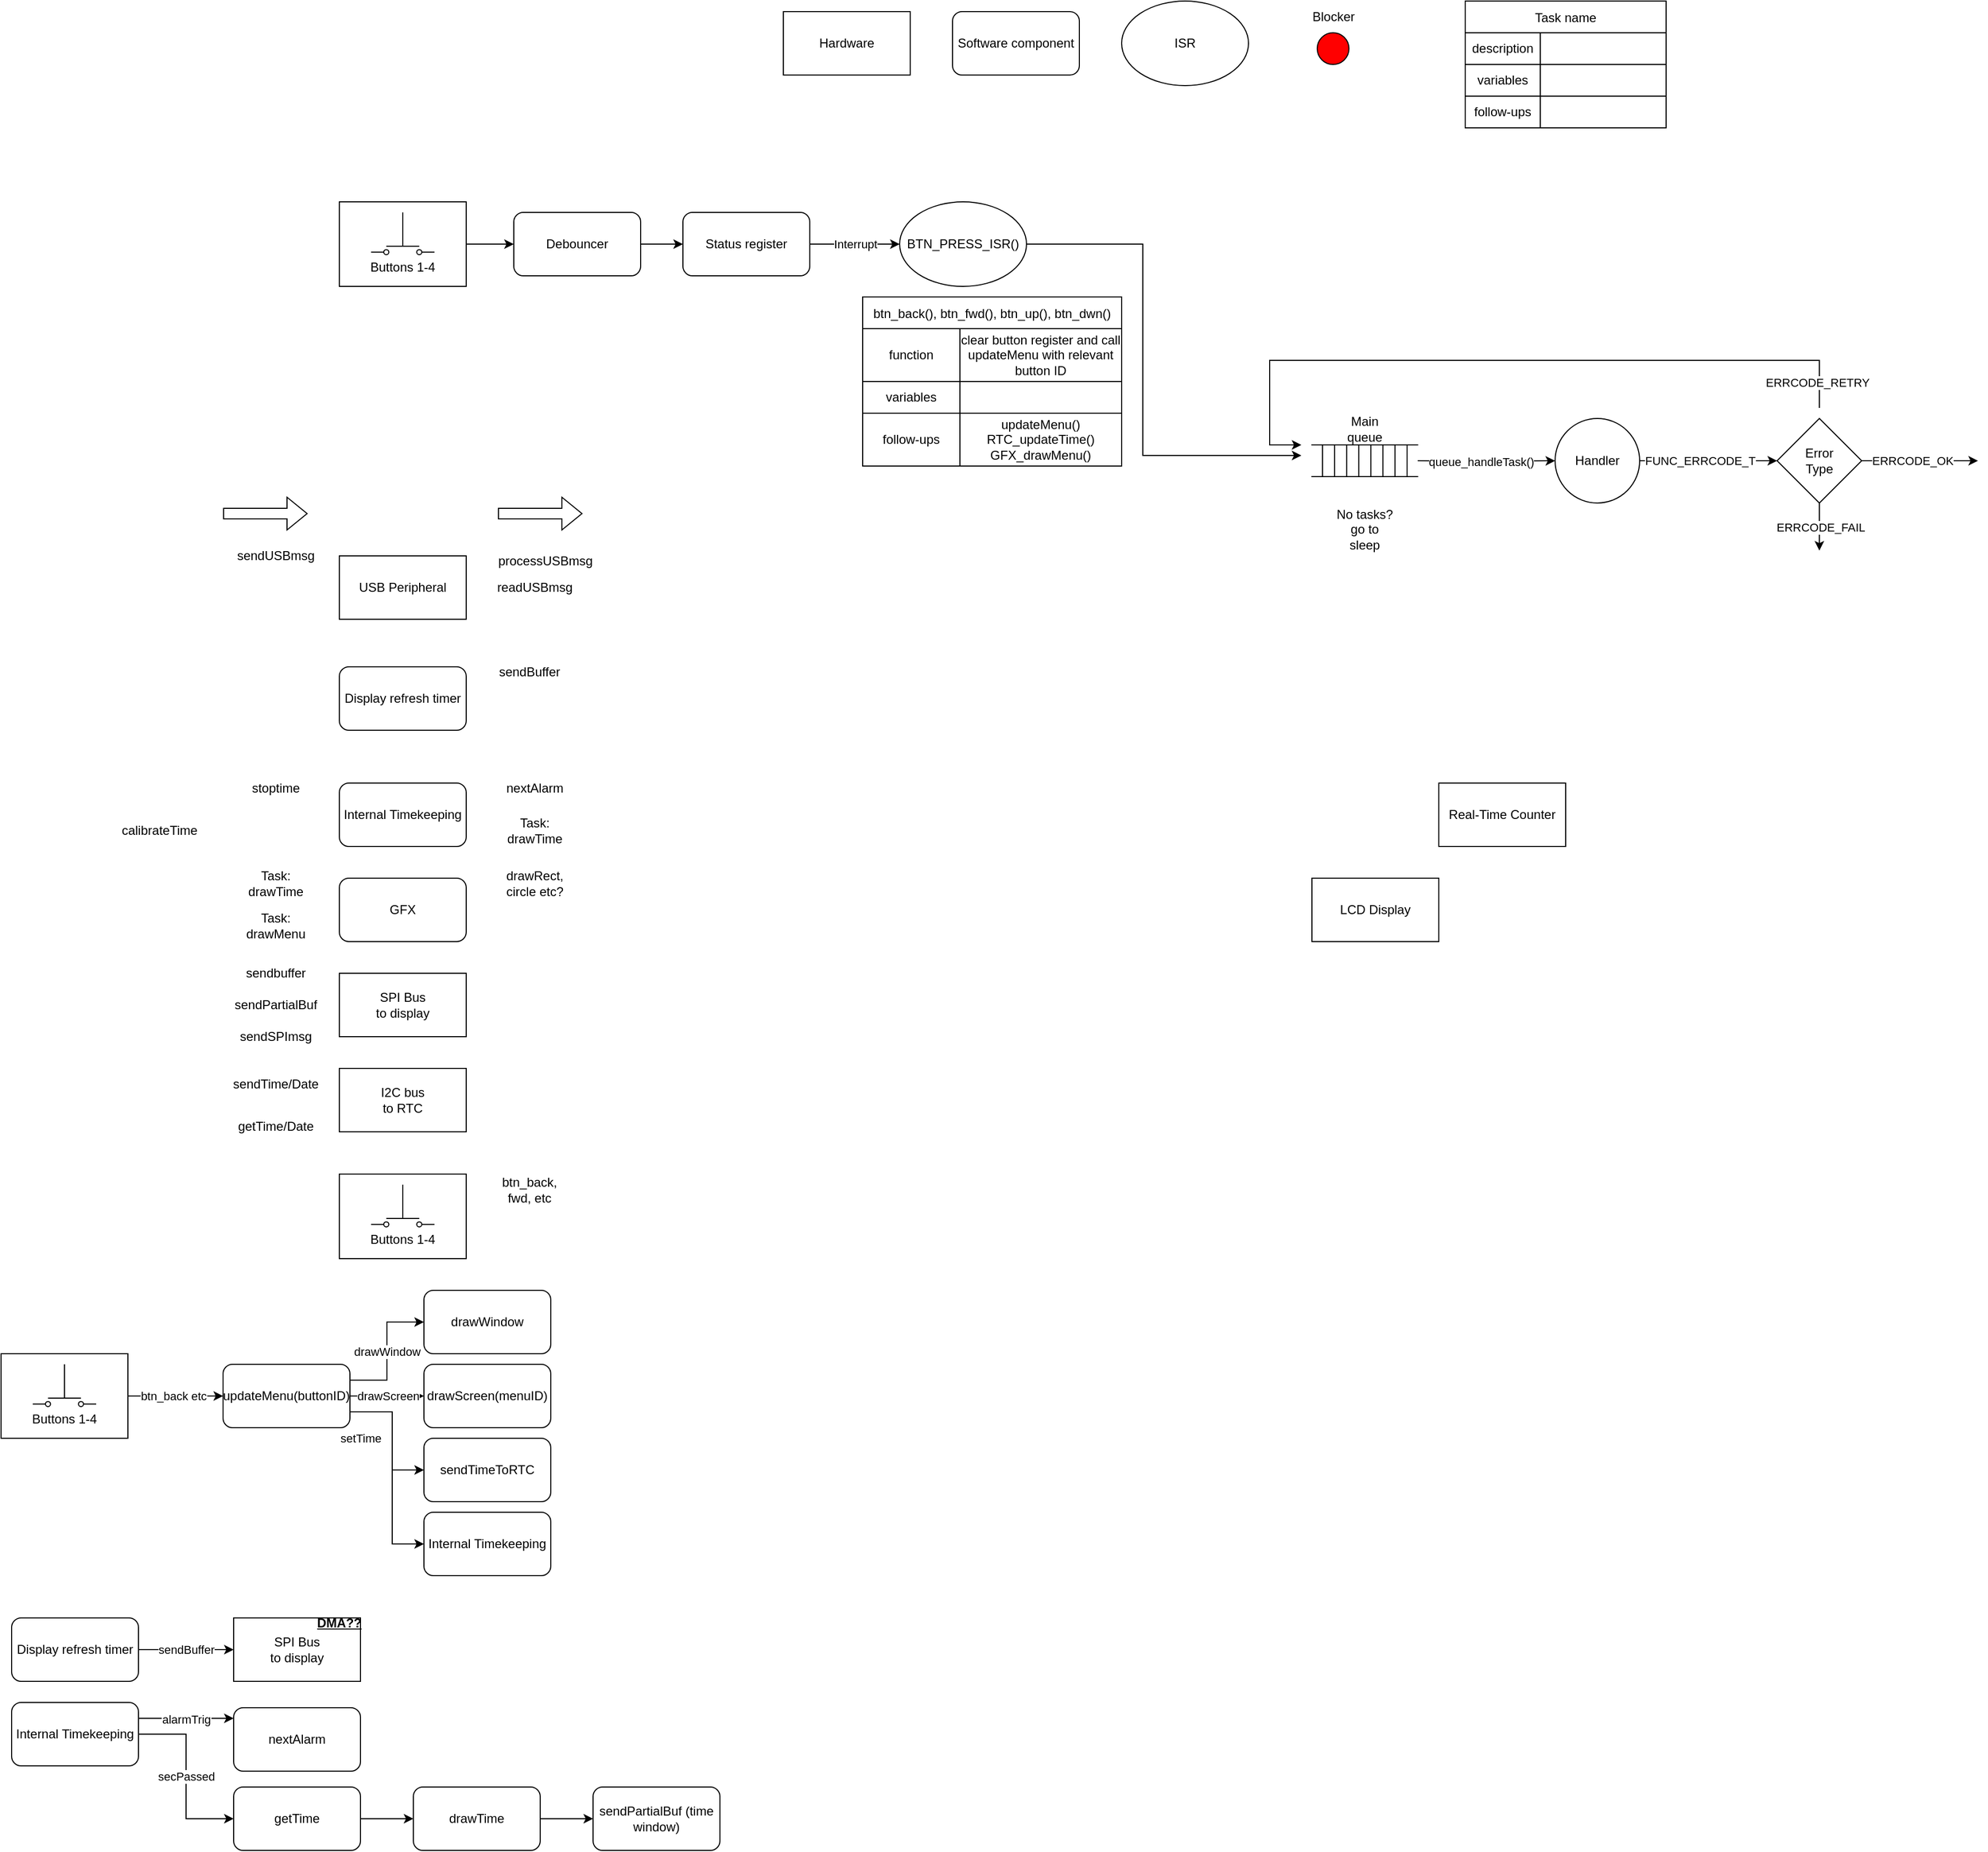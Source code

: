<mxfile version="25.0.1">
  <diagram name="Page-1" id="yXjZseIFy3GrqtzRDyff">
    <mxGraphModel dx="2988" dy="580" grid="1" gridSize="10" guides="1" tooltips="1" connect="1" arrows="1" fold="1" page="1" pageScale="1" pageWidth="850" pageHeight="1100" math="0" shadow="0">
      <root>
        <mxCell id="0" />
        <mxCell id="1" parent="0" />
        <mxCell id="sg5_zOkP_4tyOm10X3Ru-2" value="ISR" style="ellipse;whiteSpace=wrap;html=1;" parent="1" vertex="1">
          <mxGeometry x="100" y="10" width="120" height="80" as="geometry" />
        </mxCell>
        <mxCell id="sg5_zOkP_4tyOm10X3Ru-40" style="edgeStyle=orthogonalEdgeStyle;rounded=0;orthogonalLoop=1;jettySize=auto;html=1;" parent="1" source="sg5_zOkP_4tyOm10X3Ru-4" edge="1">
          <mxGeometry relative="1" as="geometry">
            <mxPoint x="720" y="445" as="targetPoint" />
          </mxGeometry>
        </mxCell>
        <mxCell id="sg5_zOkP_4tyOm10X3Ru-42" value="FUNC_ERRCODE_T" style="edgeLabel;html=1;align=center;verticalAlign=middle;resizable=0;points=[];" parent="sg5_zOkP_4tyOm10X3Ru-40" vertex="1" connectable="0">
          <mxGeometry x="-0.128" relative="1" as="geometry">
            <mxPoint as="offset" />
          </mxGeometry>
        </mxCell>
        <mxCell id="sg5_zOkP_4tyOm10X3Ru-4" value="Handler" style="ellipse;whiteSpace=wrap;html=1;aspect=fixed;" parent="1" vertex="1">
          <mxGeometry x="510" y="405" width="80" height="80" as="geometry" />
        </mxCell>
        <mxCell id="sg5_zOkP_4tyOm10X3Ru-14" value="" style="group" parent="1" vertex="1" connectable="0">
          <mxGeometry x="280" y="400" width="100" height="60" as="geometry" />
        </mxCell>
        <mxCell id="sg5_zOkP_4tyOm10X3Ru-10" value="Queue" style="group" parent="sg5_zOkP_4tyOm10X3Ru-14" vertex="1" connectable="0">
          <mxGeometry y="30" width="100" height="30" as="geometry" />
        </mxCell>
        <mxCell id="sg5_zOkP_4tyOm10X3Ru-7" value="" style="html=1;dashed=0;whiteSpace=wrap;shape=partialRectangle;right=0;left=0;" parent="sg5_zOkP_4tyOm10X3Ru-10" vertex="1">
          <mxGeometry width="100" height="30" as="geometry" />
        </mxCell>
        <mxCell id="sg5_zOkP_4tyOm10X3Ru-9" value="" style="verticalLabelPosition=bottom;shadow=0;dashed=0;align=center;html=1;verticalAlign=top;shape=mxgraph.electrical.transmission.8_line_bus;rotation=90;" parent="sg5_zOkP_4tyOm10X3Ru-10" vertex="1">
          <mxGeometry x="35" y="-25" width="30" height="80" as="geometry" />
        </mxCell>
        <mxCell id="sg5_zOkP_4tyOm10X3Ru-13" value="Main queue" style="text;html=1;align=center;verticalAlign=middle;whiteSpace=wrap;rounded=0;" parent="sg5_zOkP_4tyOm10X3Ru-14" vertex="1">
          <mxGeometry x="20" width="60" height="30" as="geometry" />
        </mxCell>
        <mxCell id="sg5_zOkP_4tyOm10X3Ru-31" value="" style="group" parent="1" vertex="1" connectable="0">
          <mxGeometry x="270" y="10" width="60" height="60" as="geometry" />
        </mxCell>
        <mxCell id="sg5_zOkP_4tyOm10X3Ru-21" value="Blocker" style="text;html=1;align=center;verticalAlign=middle;resizable=0;points=[];autosize=1;strokeColor=none;fillColor=none;" parent="sg5_zOkP_4tyOm10X3Ru-31" vertex="1">
          <mxGeometry width="60" height="30" as="geometry" />
        </mxCell>
        <mxCell id="sg5_zOkP_4tyOm10X3Ru-29" value="" style="group" parent="sg5_zOkP_4tyOm10X3Ru-31" vertex="1" connectable="0">
          <mxGeometry x="15" y="30" width="30.5" height="30" as="geometry" />
        </mxCell>
        <mxCell id="sg5_zOkP_4tyOm10X3Ru-26" value="" style="ellipse;whiteSpace=wrap;html=1;aspect=fixed;fillColor=#FF0000;" parent="sg5_zOkP_4tyOm10X3Ru-29" vertex="1">
          <mxGeometry width="30.0" height="30.0" as="geometry" />
        </mxCell>
        <mxCell id="sg5_zOkP_4tyOm10X3Ru-22" value="" style="shape=image;html=1;verticalAlign=top;verticalLabelPosition=bottom;labelBackgroundColor=#ffffff;imageAspect=0;aspect=fixed;image=https://cdn0.iconfinder.com/data/icons/phosphor-fill-vol-3/256/hourglass-low-fill-128.png" parent="sg5_zOkP_4tyOm10X3Ru-29" vertex="1">
          <mxGeometry x="2.543" y="2.501" width="26.084" height="26.084" as="geometry" />
        </mxCell>
        <mxCell id="sg5_zOkP_4tyOm10X3Ru-33" value="Hardware" style="rounded=0;whiteSpace=wrap;html=1;" parent="1" vertex="1">
          <mxGeometry x="-220" y="20" width="120" height="60" as="geometry" />
        </mxCell>
        <mxCell id="sg5_zOkP_4tyOm10X3Ru-34" style="edgeStyle=orthogonalEdgeStyle;rounded=0;orthogonalLoop=1;jettySize=auto;html=1;entryX=0;entryY=0.5;entryDx=0;entryDy=0;" parent="1" target="sg5_zOkP_4tyOm10X3Ru-4" edge="1">
          <mxGeometry relative="1" as="geometry">
            <mxPoint x="380" y="445" as="sourcePoint" />
          </mxGeometry>
        </mxCell>
        <mxCell id="sg5_zOkP_4tyOm10X3Ru-43" value="queue_handleTask()" style="edgeLabel;html=1;align=center;verticalAlign=middle;resizable=0;points=[];" parent="sg5_zOkP_4tyOm10X3Ru-34" vertex="1" connectable="0">
          <mxGeometry x="-0.217" y="3" relative="1" as="geometry">
            <mxPoint x="9" y="3" as="offset" />
          </mxGeometry>
        </mxCell>
        <mxCell id="sg5_zOkP_4tyOm10X3Ru-49" value="ERRCODE_FAIL" style="edgeStyle=orthogonalEdgeStyle;rounded=0;orthogonalLoop=1;jettySize=auto;html=1;" parent="1" source="sg5_zOkP_4tyOm10X3Ru-48" edge="1">
          <mxGeometry relative="1" as="geometry">
            <mxPoint x="760" y="530" as="targetPoint" />
          </mxGeometry>
        </mxCell>
        <mxCell id="sg5_zOkP_4tyOm10X3Ru-51" style="edgeStyle=orthogonalEdgeStyle;rounded=0;orthogonalLoop=1;jettySize=auto;html=1;" parent="1" source="sg5_zOkP_4tyOm10X3Ru-48" edge="1">
          <mxGeometry relative="1" as="geometry">
            <mxPoint x="910" y="445" as="targetPoint" />
          </mxGeometry>
        </mxCell>
        <mxCell id="sg5_zOkP_4tyOm10X3Ru-52" value="ERRCODE_OK" style="edgeLabel;html=1;align=center;verticalAlign=middle;resizable=0;points=[];" parent="sg5_zOkP_4tyOm10X3Ru-51" vertex="1" connectable="0">
          <mxGeometry x="-0.129" y="1" relative="1" as="geometry">
            <mxPoint y="1" as="offset" />
          </mxGeometry>
        </mxCell>
        <mxCell id="sg5_zOkP_4tyOm10X3Ru-54" style="edgeStyle=orthogonalEdgeStyle;rounded=0;orthogonalLoop=1;jettySize=auto;html=1;" parent="1" edge="1">
          <mxGeometry relative="1" as="geometry">
            <mxPoint x="270" y="430" as="targetPoint" />
            <mxPoint x="760" y="394.99" as="sourcePoint" />
            <Array as="points">
              <mxPoint x="760" y="350" />
              <mxPoint x="240" y="350" />
              <mxPoint x="240" y="430" />
            </Array>
          </mxGeometry>
        </mxCell>
        <mxCell id="sg5_zOkP_4tyOm10X3Ru-60" value="ERRCODE_RETRY" style="edgeLabel;html=1;align=center;verticalAlign=middle;resizable=0;points=[];" parent="sg5_zOkP_4tyOm10X3Ru-54" vertex="1" connectable="0">
          <mxGeometry x="-0.928" y="2" relative="1" as="geometry">
            <mxPoint as="offset" />
          </mxGeometry>
        </mxCell>
        <mxCell id="sg5_zOkP_4tyOm10X3Ru-48" value="&lt;div&gt;Error&lt;/div&gt;&lt;div&gt;Type&lt;br&gt;&lt;/div&gt;" style="rhombus;whiteSpace=wrap;html=1;" parent="1" vertex="1">
          <mxGeometry x="720" y="405" width="80" height="80" as="geometry" />
        </mxCell>
        <mxCell id="sg5_zOkP_4tyOm10X3Ru-53" value="" style="shape=image;html=1;verticalAlign=top;verticalLabelPosition=bottom;labelBackgroundColor=#ffffff;imageAspect=0;aspect=fixed;image=https://cdn0.iconfinder.com/data/icons/octicons/1024/trashcan-128.png;clipPath=inset(10.94% 13.28% 4.69% 18.75%);" parent="1" vertex="1">
          <mxGeometry x="743.89" y="530" width="32.22" height="40" as="geometry" />
        </mxCell>
        <mxCell id="sg5_zOkP_4tyOm10X3Ru-68" style="edgeStyle=orthogonalEdgeStyle;rounded=0;orthogonalLoop=1;jettySize=auto;html=1;entryX=0;entryY=0.5;entryDx=0;entryDy=0;" parent="1" source="sg5_zOkP_4tyOm10X3Ru-61" target="sg5_zOkP_4tyOm10X3Ru-64" edge="1">
          <mxGeometry relative="1" as="geometry" />
        </mxCell>
        <mxCell id="sg5_zOkP_4tyOm10X3Ru-61" value="Debouncer" style="rounded=1;whiteSpace=wrap;html=1;" parent="1" vertex="1">
          <mxGeometry x="-475" y="210" width="120" height="60" as="geometry" />
        </mxCell>
        <mxCell id="sg5_zOkP_4tyOm10X3Ru-70" style="edgeStyle=orthogonalEdgeStyle;rounded=0;orthogonalLoop=1;jettySize=auto;html=1;" parent="1" source="sg5_zOkP_4tyOm10X3Ru-63" edge="1">
          <mxGeometry relative="1" as="geometry">
            <mxPoint x="270" y="440" as="targetPoint" />
            <Array as="points">
              <mxPoint x="120" y="240" />
              <mxPoint x="120" y="440" />
            </Array>
          </mxGeometry>
        </mxCell>
        <mxCell id="sg5_zOkP_4tyOm10X3Ru-63" value="BTN_PRESS_ISR()" style="ellipse;whiteSpace=wrap;html=1;" parent="1" vertex="1">
          <mxGeometry x="-110" y="200" width="120" height="80" as="geometry" />
        </mxCell>
        <mxCell id="sg5_zOkP_4tyOm10X3Ru-69" value="Interrupt" style="edgeStyle=orthogonalEdgeStyle;rounded=0;orthogonalLoop=1;jettySize=auto;html=1;entryX=0;entryY=0.5;entryDx=0;entryDy=0;" parent="1" source="sg5_zOkP_4tyOm10X3Ru-64" target="sg5_zOkP_4tyOm10X3Ru-63" edge="1">
          <mxGeometry relative="1" as="geometry" />
        </mxCell>
        <mxCell id="sg5_zOkP_4tyOm10X3Ru-64" value="Status register" style="rounded=1;whiteSpace=wrap;html=1;" parent="1" vertex="1">
          <mxGeometry x="-315" y="210" width="120" height="60" as="geometry" />
        </mxCell>
        <mxCell id="sg5_zOkP_4tyOm10X3Ru-66" value="" style="group" parent="1" vertex="1" connectable="0">
          <mxGeometry x="-640" y="200" width="120" height="80" as="geometry" />
        </mxCell>
        <mxCell id="sg5_zOkP_4tyOm10X3Ru-62" value="&lt;div&gt;&lt;br&gt;&lt;/div&gt;&lt;div&gt;&lt;br&gt;&lt;/div&gt;&lt;div&gt;&lt;br&gt;&lt;/div&gt;&lt;div&gt;Buttons 1-4&lt;/div&gt;" style="rounded=0;whiteSpace=wrap;html=1;" parent="sg5_zOkP_4tyOm10X3Ru-66" vertex="1">
          <mxGeometry width="120" height="80" as="geometry" />
        </mxCell>
        <mxCell id="sg5_zOkP_4tyOm10X3Ru-65" value="" style="pointerEvents=1;verticalLabelPosition=bottom;shadow=0;dashed=0;align=center;html=1;verticalAlign=top;shape=mxgraph.electrical.electro-mechanical.pushbuttonMakeSwitch2;elSwitchState=1;" parent="sg5_zOkP_4tyOm10X3Ru-66" vertex="1">
          <mxGeometry x="30" y="10" width="60" height="40" as="geometry" />
        </mxCell>
        <mxCell id="sg5_zOkP_4tyOm10X3Ru-67" style="edgeStyle=orthogonalEdgeStyle;rounded=0;orthogonalLoop=1;jettySize=auto;html=1;entryX=0;entryY=0.5;entryDx=0;entryDy=0;" parent="1" source="sg5_zOkP_4tyOm10X3Ru-62" target="sg5_zOkP_4tyOm10X3Ru-61" edge="1">
          <mxGeometry relative="1" as="geometry" />
        </mxCell>
        <mxCell id="sg5_zOkP_4tyOm10X3Ru-86" value="Task name" style="shape=table;startSize=30;container=1;collapsible=0;childLayout=tableLayout;" parent="1" vertex="1">
          <mxGeometry x="425" y="10" width="190" height="120" as="geometry" />
        </mxCell>
        <mxCell id="sg5_zOkP_4tyOm10X3Ru-87" value="" style="shape=tableRow;horizontal=0;startSize=0;swimlaneHead=0;swimlaneBody=0;strokeColor=inherit;top=0;left=0;bottom=0;right=0;collapsible=0;dropTarget=0;fillColor=none;points=[[0,0.5],[1,0.5]];portConstraint=eastwest;" parent="sg5_zOkP_4tyOm10X3Ru-86" vertex="1">
          <mxGeometry y="30" width="190" height="30" as="geometry" />
        </mxCell>
        <mxCell id="sg5_zOkP_4tyOm10X3Ru-88" value="description" style="shape=partialRectangle;html=1;whiteSpace=wrap;connectable=0;strokeColor=inherit;overflow=hidden;fillColor=none;top=0;left=0;bottom=0;right=0;pointerEvents=1;" parent="sg5_zOkP_4tyOm10X3Ru-87" vertex="1">
          <mxGeometry width="71" height="30" as="geometry">
            <mxRectangle width="71" height="30" as="alternateBounds" />
          </mxGeometry>
        </mxCell>
        <mxCell id="sg5_zOkP_4tyOm10X3Ru-89" value="" style="shape=partialRectangle;html=1;whiteSpace=wrap;connectable=0;strokeColor=inherit;overflow=hidden;fillColor=none;top=0;left=0;bottom=0;right=0;pointerEvents=1;" parent="sg5_zOkP_4tyOm10X3Ru-87" vertex="1">
          <mxGeometry x="71" width="119" height="30" as="geometry">
            <mxRectangle width="119" height="30" as="alternateBounds" />
          </mxGeometry>
        </mxCell>
        <mxCell id="sg5_zOkP_4tyOm10X3Ru-90" value="" style="shape=tableRow;horizontal=0;startSize=0;swimlaneHead=0;swimlaneBody=0;strokeColor=inherit;top=0;left=0;bottom=0;right=0;collapsible=0;dropTarget=0;fillColor=none;points=[[0,0.5],[1,0.5]];portConstraint=eastwest;" parent="sg5_zOkP_4tyOm10X3Ru-86" vertex="1">
          <mxGeometry y="60" width="190" height="30" as="geometry" />
        </mxCell>
        <mxCell id="sg5_zOkP_4tyOm10X3Ru-91" value="variables" style="shape=partialRectangle;html=1;whiteSpace=wrap;connectable=0;strokeColor=inherit;overflow=hidden;fillColor=none;top=0;left=0;bottom=0;right=0;pointerEvents=1;" parent="sg5_zOkP_4tyOm10X3Ru-90" vertex="1">
          <mxGeometry width="71" height="30" as="geometry">
            <mxRectangle width="71" height="30" as="alternateBounds" />
          </mxGeometry>
        </mxCell>
        <mxCell id="sg5_zOkP_4tyOm10X3Ru-92" value="" style="shape=partialRectangle;html=1;whiteSpace=wrap;connectable=0;strokeColor=inherit;overflow=hidden;fillColor=none;top=0;left=0;bottom=0;right=0;pointerEvents=1;" parent="sg5_zOkP_4tyOm10X3Ru-90" vertex="1">
          <mxGeometry x="71" width="119" height="30" as="geometry">
            <mxRectangle width="119" height="30" as="alternateBounds" />
          </mxGeometry>
        </mxCell>
        <mxCell id="sg5_zOkP_4tyOm10X3Ru-93" value="" style="shape=tableRow;horizontal=0;startSize=0;swimlaneHead=0;swimlaneBody=0;strokeColor=inherit;top=0;left=0;bottom=0;right=0;collapsible=0;dropTarget=0;fillColor=none;points=[[0,0.5],[1,0.5]];portConstraint=eastwest;" parent="sg5_zOkP_4tyOm10X3Ru-86" vertex="1">
          <mxGeometry y="90" width="190" height="30" as="geometry" />
        </mxCell>
        <mxCell id="sg5_zOkP_4tyOm10X3Ru-94" value="follow-ups" style="shape=partialRectangle;html=1;whiteSpace=wrap;connectable=0;strokeColor=inherit;overflow=hidden;fillColor=none;top=0;left=0;bottom=0;right=0;pointerEvents=1;" parent="sg5_zOkP_4tyOm10X3Ru-93" vertex="1">
          <mxGeometry width="71" height="30" as="geometry">
            <mxRectangle width="71" height="30" as="alternateBounds" />
          </mxGeometry>
        </mxCell>
        <mxCell id="sg5_zOkP_4tyOm10X3Ru-95" value="" style="shape=partialRectangle;html=1;whiteSpace=wrap;connectable=0;strokeColor=inherit;overflow=hidden;fillColor=none;top=0;left=0;bottom=0;right=0;pointerEvents=1;" parent="sg5_zOkP_4tyOm10X3Ru-93" vertex="1">
          <mxGeometry x="71" width="119" height="30" as="geometry">
            <mxRectangle width="119" height="30" as="alternateBounds" />
          </mxGeometry>
        </mxCell>
        <mxCell id="sg5_zOkP_4tyOm10X3Ru-96" value="btn_back(), btn_fwd(), btn_up(), btn_dwn()" style="shape=table;startSize=30;container=1;collapsible=0;childLayout=tableLayout;" parent="1" vertex="1">
          <mxGeometry x="-145" y="290" width="245" height="160" as="geometry" />
        </mxCell>
        <mxCell id="sg5_zOkP_4tyOm10X3Ru-97" value="" style="shape=tableRow;horizontal=0;startSize=0;swimlaneHead=0;swimlaneBody=0;strokeColor=inherit;top=0;left=0;bottom=0;right=0;collapsible=0;dropTarget=0;fillColor=none;points=[[0,0.5],[1,0.5]];portConstraint=eastwest;" parent="sg5_zOkP_4tyOm10X3Ru-96" vertex="1">
          <mxGeometry y="30" width="245" height="50" as="geometry" />
        </mxCell>
        <mxCell id="sg5_zOkP_4tyOm10X3Ru-98" value="function" style="shape=partialRectangle;html=1;whiteSpace=wrap;connectable=0;strokeColor=inherit;overflow=hidden;fillColor=none;top=0;left=0;bottom=0;right=0;pointerEvents=1;" parent="sg5_zOkP_4tyOm10X3Ru-97" vertex="1">
          <mxGeometry width="92" height="50" as="geometry">
            <mxRectangle width="92" height="50" as="alternateBounds" />
          </mxGeometry>
        </mxCell>
        <mxCell id="sg5_zOkP_4tyOm10X3Ru-99" value="clear button register and call updateMenu with relevant button ID " style="shape=partialRectangle;html=1;whiteSpace=wrap;connectable=0;strokeColor=inherit;overflow=hidden;fillColor=none;top=0;left=0;bottom=0;right=0;pointerEvents=1;" parent="sg5_zOkP_4tyOm10X3Ru-97" vertex="1">
          <mxGeometry x="92" width="153" height="50" as="geometry">
            <mxRectangle width="153" height="50" as="alternateBounds" />
          </mxGeometry>
        </mxCell>
        <mxCell id="sg5_zOkP_4tyOm10X3Ru-100" value="" style="shape=tableRow;horizontal=0;startSize=0;swimlaneHead=0;swimlaneBody=0;strokeColor=inherit;top=0;left=0;bottom=0;right=0;collapsible=0;dropTarget=0;fillColor=none;points=[[0,0.5],[1,0.5]];portConstraint=eastwest;" parent="sg5_zOkP_4tyOm10X3Ru-96" vertex="1">
          <mxGeometry y="80" width="245" height="30" as="geometry" />
        </mxCell>
        <mxCell id="sg5_zOkP_4tyOm10X3Ru-101" value="variables" style="shape=partialRectangle;html=1;whiteSpace=wrap;connectable=0;strokeColor=inherit;overflow=hidden;fillColor=none;top=0;left=0;bottom=0;right=0;pointerEvents=1;" parent="sg5_zOkP_4tyOm10X3Ru-100" vertex="1">
          <mxGeometry width="92" height="30" as="geometry">
            <mxRectangle width="92" height="30" as="alternateBounds" />
          </mxGeometry>
        </mxCell>
        <mxCell id="sg5_zOkP_4tyOm10X3Ru-102" value="" style="shape=partialRectangle;html=1;whiteSpace=wrap;connectable=0;strokeColor=inherit;overflow=hidden;fillColor=none;top=0;left=0;bottom=0;right=0;pointerEvents=1;" parent="sg5_zOkP_4tyOm10X3Ru-100" vertex="1">
          <mxGeometry x="92" width="153" height="30" as="geometry">
            <mxRectangle width="153" height="30" as="alternateBounds" />
          </mxGeometry>
        </mxCell>
        <mxCell id="sg5_zOkP_4tyOm10X3Ru-103" value="" style="shape=tableRow;horizontal=0;startSize=0;swimlaneHead=0;swimlaneBody=0;strokeColor=inherit;top=0;left=0;bottom=0;right=0;collapsible=0;dropTarget=0;fillColor=none;points=[[0,0.5],[1,0.5]];portConstraint=eastwest;" parent="sg5_zOkP_4tyOm10X3Ru-96" vertex="1">
          <mxGeometry y="110" width="245" height="50" as="geometry" />
        </mxCell>
        <mxCell id="sg5_zOkP_4tyOm10X3Ru-104" value="follow-ups" style="shape=partialRectangle;html=1;whiteSpace=wrap;connectable=0;strokeColor=inherit;overflow=hidden;fillColor=none;top=0;left=0;bottom=0;right=0;pointerEvents=1;" parent="sg5_zOkP_4tyOm10X3Ru-103" vertex="1">
          <mxGeometry width="92" height="50" as="geometry">
            <mxRectangle width="92" height="50" as="alternateBounds" />
          </mxGeometry>
        </mxCell>
        <mxCell id="sg5_zOkP_4tyOm10X3Ru-105" value="&lt;div&gt;updateMenu()&lt;br&gt;RTC_updateTime()&lt;/div&gt;&lt;div&gt;GFX_drawMenu()&lt;br&gt;&lt;/div&gt;" style="shape=partialRectangle;html=1;whiteSpace=wrap;connectable=0;strokeColor=inherit;overflow=hidden;fillColor=none;top=0;left=0;bottom=0;right=0;pointerEvents=1;" parent="sg5_zOkP_4tyOm10X3Ru-103" vertex="1">
          <mxGeometry x="92" width="153" height="50" as="geometry">
            <mxRectangle width="153" height="50" as="alternateBounds" />
          </mxGeometry>
        </mxCell>
        <mxCell id="sg5_zOkP_4tyOm10X3Ru-113" value="USB Peripheral" style="rounded=0;whiteSpace=wrap;html=1;" parent="1" vertex="1">
          <mxGeometry x="-640" y="535" width="120" height="60" as="geometry" />
        </mxCell>
        <mxCell id="sg5_zOkP_4tyOm10X3Ru-115" value="Software component" style="rounded=1;whiteSpace=wrap;html=1;" parent="1" vertex="1">
          <mxGeometry x="-60" y="20" width="120" height="60" as="geometry" />
        </mxCell>
        <mxCell id="sg5_zOkP_4tyOm10X3Ru-116" value="Display refresh timer" style="rounded=1;whiteSpace=wrap;html=1;" parent="1" vertex="1">
          <mxGeometry x="-640" y="640" width="120" height="60" as="geometry" />
        </mxCell>
        <mxCell id="sg5_zOkP_4tyOm10X3Ru-117" value="Internal Timekeeping" style="rounded=1;whiteSpace=wrap;html=1;" parent="1" vertex="1">
          <mxGeometry x="-640" y="750" width="120" height="60" as="geometry" />
        </mxCell>
        <mxCell id="sg5_zOkP_4tyOm10X3Ru-123" value="GFX" style="rounded=1;whiteSpace=wrap;html=1;" parent="1" vertex="1">
          <mxGeometry x="-640" y="840" width="120" height="60" as="geometry" />
        </mxCell>
        <mxCell id="sg5_zOkP_4tyOm10X3Ru-124" value="Task: drawMenu" style="text;html=1;align=center;verticalAlign=middle;whiteSpace=wrap;rounded=0;" parent="1" vertex="1">
          <mxGeometry x="-730" y="870" width="60" height="30" as="geometry" />
        </mxCell>
        <mxCell id="sg5_zOkP_4tyOm10X3Ru-125" value="Task: drawTime" style="text;html=1;align=center;verticalAlign=middle;whiteSpace=wrap;rounded=0;" parent="1" vertex="1">
          <mxGeometry x="-730" y="830" width="60" height="30" as="geometry" />
        </mxCell>
        <mxCell id="sg5_zOkP_4tyOm10X3Ru-126" value="sendbuffer" style="text;html=1;align=center;verticalAlign=middle;whiteSpace=wrap;rounded=0;" parent="1" vertex="1">
          <mxGeometry x="-730" y="915" width="60" height="30" as="geometry" />
        </mxCell>
        <mxCell id="sg5_zOkP_4tyOm10X3Ru-128" value="&lt;div&gt;I2C bus&lt;/div&gt;&lt;div&gt;to RTC&lt;br&gt;&lt;/div&gt;" style="rounded=0;whiteSpace=wrap;html=1;" parent="1" vertex="1">
          <mxGeometry x="-640" y="1020" width="120" height="60" as="geometry" />
        </mxCell>
        <mxCell id="sg5_zOkP_4tyOm10X3Ru-129" value="&lt;div&gt;SPI Bus&lt;/div&gt;&lt;div&gt;to display&lt;br&gt;&lt;/div&gt;" style="rounded=0;whiteSpace=wrap;html=1;" parent="1" vertex="1">
          <mxGeometry x="-640" y="930" width="120" height="60" as="geometry" />
        </mxCell>
        <mxCell id="sg5_zOkP_4tyOm10X3Ru-130" value="&lt;div&gt;sendPartialBuf&lt;/div&gt;" style="text;html=1;align=center;verticalAlign=middle;whiteSpace=wrap;rounded=0;" parent="1" vertex="1">
          <mxGeometry x="-730" y="945" width="60" height="30" as="geometry" />
        </mxCell>
        <mxCell id="sg5_zOkP_4tyOm10X3Ru-131" value="No tasks? go to sleep" style="text;html=1;align=center;verticalAlign=middle;whiteSpace=wrap;rounded=0;" parent="1" vertex="1">
          <mxGeometry x="300" y="495" width="60" height="30" as="geometry" />
        </mxCell>
        <mxCell id="9AfC7_YqRG1YfDEIpc8X-1" value="LCD Display" style="rounded=0;whiteSpace=wrap;html=1;" vertex="1" parent="1">
          <mxGeometry x="280" y="840" width="120" height="60" as="geometry" />
        </mxCell>
        <mxCell id="9AfC7_YqRG1YfDEIpc8X-3" value="Real-Time Counter" style="rounded=0;whiteSpace=wrap;html=1;" vertex="1" parent="1">
          <mxGeometry x="400" y="750" width="120" height="60" as="geometry" />
        </mxCell>
        <mxCell id="9AfC7_YqRG1YfDEIpc8X-4" value="&lt;div&gt;sendTime/Date&lt;/div&gt;" style="text;html=1;align=center;verticalAlign=middle;whiteSpace=wrap;rounded=0;" vertex="1" parent="1">
          <mxGeometry x="-730" y="1020" width="60" height="30" as="geometry" />
        </mxCell>
        <mxCell id="9AfC7_YqRG1YfDEIpc8X-5" value="getTime/Date" style="text;html=1;align=center;verticalAlign=middle;whiteSpace=wrap;rounded=0;" vertex="1" parent="1">
          <mxGeometry x="-730" y="1060" width="60" height="30" as="geometry" />
        </mxCell>
        <mxCell id="9AfC7_YqRG1YfDEIpc8X-6" value="" style="shape=flexArrow;endArrow=classic;html=1;rounded=0;" edge="1" parent="1">
          <mxGeometry width="50" height="50" relative="1" as="geometry">
            <mxPoint x="-490" y="495" as="sourcePoint" />
            <mxPoint x="-410" y="495" as="targetPoint" />
          </mxGeometry>
        </mxCell>
        <mxCell id="9AfC7_YqRG1YfDEIpc8X-7" value="" style="shape=flexArrow;endArrow=classic;html=1;rounded=0;" edge="1" parent="1">
          <mxGeometry width="50" height="50" relative="1" as="geometry">
            <mxPoint x="-750" y="495" as="sourcePoint" />
            <mxPoint x="-670" y="495" as="targetPoint" />
          </mxGeometry>
        </mxCell>
        <mxCell id="9AfC7_YqRG1YfDEIpc8X-10" value="processUSBmsg" style="text;html=1;align=center;verticalAlign=middle;whiteSpace=wrap;rounded=0;" vertex="1" parent="1">
          <mxGeometry x="-475" y="525" width="60" height="30" as="geometry" />
        </mxCell>
        <mxCell id="9AfC7_YqRG1YfDEIpc8X-11" value="readUSBmsg" style="text;html=1;align=center;verticalAlign=middle;whiteSpace=wrap;rounded=0;" vertex="1" parent="1">
          <mxGeometry x="-485" y="550" width="60" height="30" as="geometry" />
        </mxCell>
        <mxCell id="9AfC7_YqRG1YfDEIpc8X-12" value="sendUSBmsg" style="text;html=1;align=center;verticalAlign=middle;whiteSpace=wrap;rounded=0;" vertex="1" parent="1">
          <mxGeometry x="-730" y="520" width="60" height="30" as="geometry" />
        </mxCell>
        <mxCell id="9AfC7_YqRG1YfDEIpc8X-15" value="sendSPImsg" style="text;html=1;align=center;verticalAlign=middle;whiteSpace=wrap;rounded=0;" vertex="1" parent="1">
          <mxGeometry x="-730" y="975" width="60" height="30" as="geometry" />
        </mxCell>
        <mxCell id="9AfC7_YqRG1YfDEIpc8X-16" value="" style="group" vertex="1" connectable="0" parent="1">
          <mxGeometry x="-640" y="1120" width="120" height="80" as="geometry" />
        </mxCell>
        <mxCell id="9AfC7_YqRG1YfDEIpc8X-17" value="&lt;div&gt;&lt;br&gt;&lt;/div&gt;&lt;div&gt;&lt;br&gt;&lt;/div&gt;&lt;div&gt;&lt;br&gt;&lt;/div&gt;&lt;div&gt;Buttons 1-4&lt;/div&gt;" style="rounded=0;whiteSpace=wrap;html=1;" vertex="1" parent="9AfC7_YqRG1YfDEIpc8X-16">
          <mxGeometry width="120" height="80" as="geometry" />
        </mxCell>
        <mxCell id="9AfC7_YqRG1YfDEIpc8X-18" value="" style="pointerEvents=1;verticalLabelPosition=bottom;shadow=0;dashed=0;align=center;html=1;verticalAlign=top;shape=mxgraph.electrical.electro-mechanical.pushbuttonMakeSwitch2;elSwitchState=1;" vertex="1" parent="9AfC7_YqRG1YfDEIpc8X-16">
          <mxGeometry x="30" y="10" width="60" height="40" as="geometry" />
        </mxCell>
        <mxCell id="9AfC7_YqRG1YfDEIpc8X-19" value="btn_back, fwd, etc" style="text;html=1;align=center;verticalAlign=middle;whiteSpace=wrap;rounded=0;" vertex="1" parent="1">
          <mxGeometry x="-490" y="1120" width="60" height="30" as="geometry" />
        </mxCell>
        <mxCell id="9AfC7_YqRG1YfDEIpc8X-20" value="sendBuffer" style="text;html=1;align=center;verticalAlign=middle;whiteSpace=wrap;rounded=0;" vertex="1" parent="1">
          <mxGeometry x="-490" y="630" width="60" height="30" as="geometry" />
        </mxCell>
        <mxCell id="9AfC7_YqRG1YfDEIpc8X-24" value="nextAlarm" style="text;html=1;align=center;verticalAlign=middle;whiteSpace=wrap;rounded=0;" vertex="1" parent="1">
          <mxGeometry x="-485" y="740" width="60" height="30" as="geometry" />
        </mxCell>
        <mxCell id="9AfC7_YqRG1YfDEIpc8X-26" value="" style="group" vertex="1" connectable="0" parent="1">
          <mxGeometry x="-960" y="1290" width="120" height="80" as="geometry" />
        </mxCell>
        <mxCell id="9AfC7_YqRG1YfDEIpc8X-29" style="edgeStyle=orthogonalEdgeStyle;rounded=0;orthogonalLoop=1;jettySize=auto;html=1;" edge="1" parent="9AfC7_YqRG1YfDEIpc8X-26" source="9AfC7_YqRG1YfDEIpc8X-27">
          <mxGeometry relative="1" as="geometry">
            <mxPoint x="210" y="40" as="targetPoint" />
          </mxGeometry>
        </mxCell>
        <mxCell id="9AfC7_YqRG1YfDEIpc8X-30" value="btn_back etc" style="edgeLabel;html=1;align=center;verticalAlign=middle;resizable=0;points=[];" vertex="1" connectable="0" parent="9AfC7_YqRG1YfDEIpc8X-29">
          <mxGeometry x="-0.061" relative="1" as="geometry">
            <mxPoint as="offset" />
          </mxGeometry>
        </mxCell>
        <mxCell id="9AfC7_YqRG1YfDEIpc8X-27" value="&lt;div&gt;&lt;br&gt;&lt;/div&gt;&lt;div&gt;&lt;br&gt;&lt;/div&gt;&lt;div&gt;&lt;br&gt;&lt;/div&gt;&lt;div&gt;Buttons 1-4&lt;/div&gt;" style="rounded=0;whiteSpace=wrap;html=1;" vertex="1" parent="9AfC7_YqRG1YfDEIpc8X-26">
          <mxGeometry width="120" height="80" as="geometry" />
        </mxCell>
        <mxCell id="9AfC7_YqRG1YfDEIpc8X-28" value="" style="pointerEvents=1;verticalLabelPosition=bottom;shadow=0;dashed=0;align=center;html=1;verticalAlign=top;shape=mxgraph.electrical.electro-mechanical.pushbuttonMakeSwitch2;elSwitchState=1;" vertex="1" parent="9AfC7_YqRG1YfDEIpc8X-26">
          <mxGeometry x="30" y="10" width="60" height="40" as="geometry" />
        </mxCell>
        <mxCell id="9AfC7_YqRG1YfDEIpc8X-33" style="edgeStyle=orthogonalEdgeStyle;rounded=0;orthogonalLoop=1;jettySize=auto;html=1;entryX=0;entryY=0.5;entryDx=0;entryDy=0;" edge="1" parent="1" source="9AfC7_YqRG1YfDEIpc8X-31" target="9AfC7_YqRG1YfDEIpc8X-32">
          <mxGeometry relative="1" as="geometry" />
        </mxCell>
        <mxCell id="9AfC7_YqRG1YfDEIpc8X-34" value="drawScreen" style="edgeLabel;html=1;align=center;verticalAlign=middle;resizable=0;points=[];" vertex="1" connectable="0" parent="9AfC7_YqRG1YfDEIpc8X-33">
          <mxGeometry x="0.011" relative="1" as="geometry">
            <mxPoint as="offset" />
          </mxGeometry>
        </mxCell>
        <mxCell id="9AfC7_YqRG1YfDEIpc8X-71" value="setTime" style="edgeStyle=orthogonalEdgeStyle;rounded=0;orthogonalLoop=1;jettySize=auto;html=1;exitX=1;exitY=0.75;exitDx=0;exitDy=0;entryX=0;entryY=0.5;entryDx=0;entryDy=0;" edge="1" parent="1" source="9AfC7_YqRG1YfDEIpc8X-31" target="9AfC7_YqRG1YfDEIpc8X-70">
          <mxGeometry x="-0.84" y="-25" relative="1" as="geometry">
            <Array as="points">
              <mxPoint x="-590" y="1345" />
              <mxPoint x="-590" y="1400" />
            </Array>
            <mxPoint as="offset" />
          </mxGeometry>
        </mxCell>
        <mxCell id="9AfC7_YqRG1YfDEIpc8X-78" value="drawWindow" style="edgeStyle=orthogonalEdgeStyle;rounded=0;orthogonalLoop=1;jettySize=auto;html=1;exitX=1;exitY=0.25;exitDx=0;exitDy=0;entryX=0;entryY=0.5;entryDx=0;entryDy=0;" edge="1" parent="1" source="9AfC7_YqRG1YfDEIpc8X-31" target="9AfC7_YqRG1YfDEIpc8X-74">
          <mxGeometry relative="1" as="geometry" />
        </mxCell>
        <mxCell id="9AfC7_YqRG1YfDEIpc8X-31" value="updateMenu(buttonID)" style="rounded=1;whiteSpace=wrap;html=1;" vertex="1" parent="1">
          <mxGeometry x="-750" y="1300" width="120" height="60" as="geometry" />
        </mxCell>
        <mxCell id="9AfC7_YqRG1YfDEIpc8X-32" value="drawScreen(menuID)" style="rounded=1;whiteSpace=wrap;html=1;" vertex="1" parent="1">
          <mxGeometry x="-560" y="1300" width="120" height="60" as="geometry" />
        </mxCell>
        <mxCell id="9AfC7_YqRG1YfDEIpc8X-35" value="stoptime" style="text;html=1;align=center;verticalAlign=middle;whiteSpace=wrap;rounded=0;" vertex="1" parent="1">
          <mxGeometry x="-730" y="740" width="60" height="30" as="geometry" />
        </mxCell>
        <mxCell id="9AfC7_YqRG1YfDEIpc8X-36" value="calibrateTime" style="text;html=1;align=center;verticalAlign=middle;whiteSpace=wrap;rounded=0;" vertex="1" parent="1">
          <mxGeometry x="-840" y="780" width="60" height="30" as="geometry" />
        </mxCell>
        <mxCell id="9AfC7_YqRG1YfDEIpc8X-37" value="drawRect, circle etc?" style="text;html=1;align=center;verticalAlign=middle;whiteSpace=wrap;rounded=0;" vertex="1" parent="1">
          <mxGeometry x="-485" y="830" width="60" height="30" as="geometry" />
        </mxCell>
        <mxCell id="9AfC7_YqRG1YfDEIpc8X-40" value="sendBuffer" style="edgeStyle=orthogonalEdgeStyle;rounded=0;orthogonalLoop=1;jettySize=auto;html=1;" edge="1" parent="1" source="9AfC7_YqRG1YfDEIpc8X-38" target="9AfC7_YqRG1YfDEIpc8X-39">
          <mxGeometry relative="1" as="geometry" />
        </mxCell>
        <mxCell id="9AfC7_YqRG1YfDEIpc8X-38" value="Display refresh timer" style="rounded=1;whiteSpace=wrap;html=1;" vertex="1" parent="1">
          <mxGeometry x="-950" y="1540" width="120" height="60" as="geometry" />
        </mxCell>
        <mxCell id="9AfC7_YqRG1YfDEIpc8X-39" value="&lt;div&gt;SPI Bus&lt;/div&gt;&lt;div&gt;to display&lt;br&gt;&lt;/div&gt;" style="rounded=0;whiteSpace=wrap;html=1;" vertex="1" parent="1">
          <mxGeometry x="-740" y="1540" width="120" height="60" as="geometry" />
        </mxCell>
        <mxCell id="9AfC7_YqRG1YfDEIpc8X-41" value="&lt;b&gt;&lt;u&gt;DMA??&lt;/u&gt;&lt;/b&gt;" style="text;html=1;align=center;verticalAlign=middle;whiteSpace=wrap;rounded=0;" vertex="1" parent="1">
          <mxGeometry x="-670" y="1530" width="60" height="30" as="geometry" />
        </mxCell>
        <mxCell id="9AfC7_YqRG1YfDEIpc8X-43" value="Task: drawTime" style="text;html=1;align=center;verticalAlign=middle;whiteSpace=wrap;rounded=0;" vertex="1" parent="1">
          <mxGeometry x="-485" y="780" width="60" height="30" as="geometry" />
        </mxCell>
        <mxCell id="9AfC7_YqRG1YfDEIpc8X-56" value="alarmTrig" style="edgeStyle=orthogonalEdgeStyle;rounded=0;orthogonalLoop=1;jettySize=auto;html=1;exitX=1;exitY=0.25;exitDx=0;exitDy=0;" edge="1" parent="1" source="9AfC7_YqRG1YfDEIpc8X-44">
          <mxGeometry relative="1" as="geometry">
            <mxPoint x="-740" y="1635" as="targetPoint" />
          </mxGeometry>
        </mxCell>
        <mxCell id="9AfC7_YqRG1YfDEIpc8X-59" value="secPassed" style="edgeStyle=orthogonalEdgeStyle;rounded=0;orthogonalLoop=1;jettySize=auto;html=1;exitX=1;exitY=0.5;exitDx=0;exitDy=0;entryX=0;entryY=0.5;entryDx=0;entryDy=0;" edge="1" parent="1" source="9AfC7_YqRG1YfDEIpc8X-44" target="9AfC7_YqRG1YfDEIpc8X-61">
          <mxGeometry relative="1" as="geometry">
            <mxPoint x="-780" y="1750" as="targetPoint" />
          </mxGeometry>
        </mxCell>
        <mxCell id="9AfC7_YqRG1YfDEIpc8X-44" value="Internal Timekeeping" style="rounded=1;whiteSpace=wrap;html=1;" vertex="1" parent="1">
          <mxGeometry x="-950" y="1620" width="120" height="60" as="geometry" />
        </mxCell>
        <mxCell id="9AfC7_YqRG1YfDEIpc8X-58" value="nextAlarm" style="rounded=1;whiteSpace=wrap;html=1;" vertex="1" parent="1">
          <mxGeometry x="-740" y="1625" width="120" height="60" as="geometry" />
        </mxCell>
        <mxCell id="9AfC7_YqRG1YfDEIpc8X-64" style="edgeStyle=orthogonalEdgeStyle;rounded=0;orthogonalLoop=1;jettySize=auto;html=1;entryX=0;entryY=0.5;entryDx=0;entryDy=0;" edge="1" parent="1" source="9AfC7_YqRG1YfDEIpc8X-61" target="9AfC7_YqRG1YfDEIpc8X-63">
          <mxGeometry relative="1" as="geometry" />
        </mxCell>
        <mxCell id="9AfC7_YqRG1YfDEIpc8X-61" value="getTime" style="rounded=1;whiteSpace=wrap;html=1;" vertex="1" parent="1">
          <mxGeometry x="-740" y="1700" width="120" height="60" as="geometry" />
        </mxCell>
        <mxCell id="9AfC7_YqRG1YfDEIpc8X-66" style="edgeStyle=orthogonalEdgeStyle;rounded=0;orthogonalLoop=1;jettySize=auto;html=1;" edge="1" parent="1" source="9AfC7_YqRG1YfDEIpc8X-63">
          <mxGeometry relative="1" as="geometry">
            <mxPoint x="-400" y="1730.0" as="targetPoint" />
          </mxGeometry>
        </mxCell>
        <mxCell id="9AfC7_YqRG1YfDEIpc8X-63" value="drawTime" style="rounded=1;whiteSpace=wrap;html=1;" vertex="1" parent="1">
          <mxGeometry x="-570" y="1700" width="120" height="60" as="geometry" />
        </mxCell>
        <mxCell id="9AfC7_YqRG1YfDEIpc8X-67" value="sendPartialBuf (time window)" style="rounded=1;whiteSpace=wrap;html=1;" vertex="1" parent="1">
          <mxGeometry x="-400" y="1700" width="120" height="60" as="geometry" />
        </mxCell>
        <mxCell id="9AfC7_YqRG1YfDEIpc8X-70" value="sendTimeToRTC" style="rounded=1;whiteSpace=wrap;html=1;" vertex="1" parent="1">
          <mxGeometry x="-560" y="1370" width="120" height="60" as="geometry" />
        </mxCell>
        <mxCell id="9AfC7_YqRG1YfDEIpc8X-74" value="drawWindow" style="rounded=1;whiteSpace=wrap;html=1;" vertex="1" parent="1">
          <mxGeometry x="-560" y="1230" width="120" height="60" as="geometry" />
        </mxCell>
        <mxCell id="9AfC7_YqRG1YfDEIpc8X-75" value="Internal Timekeeping" style="rounded=1;whiteSpace=wrap;html=1;" vertex="1" parent="1">
          <mxGeometry x="-560" y="1440" width="120" height="60" as="geometry" />
        </mxCell>
        <mxCell id="9AfC7_YqRG1YfDEIpc8X-77" value="" style="endArrow=classic;html=1;rounded=0;exitX=1;exitY=0.75;exitDx=0;exitDy=0;entryX=0;entryY=0.5;entryDx=0;entryDy=0;" edge="1" parent="1" source="9AfC7_YqRG1YfDEIpc8X-31" target="9AfC7_YqRG1YfDEIpc8X-75">
          <mxGeometry width="50" height="50" relative="1" as="geometry">
            <mxPoint x="-660" y="1460" as="sourcePoint" />
            <mxPoint x="-610" y="1410" as="targetPoint" />
            <Array as="points">
              <mxPoint x="-590" y="1345" />
              <mxPoint x="-590" y="1470" />
            </Array>
          </mxGeometry>
        </mxCell>
      </root>
    </mxGraphModel>
  </diagram>
</mxfile>
